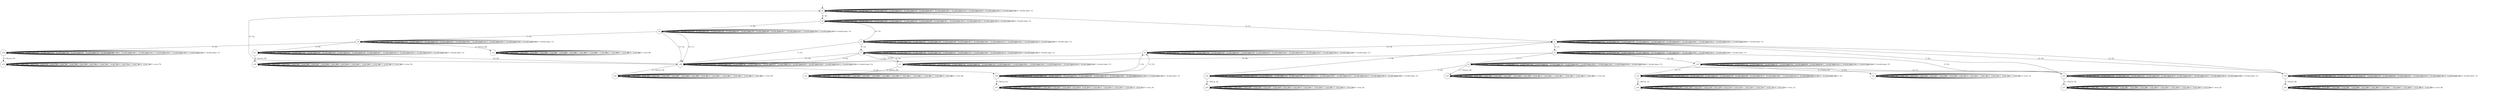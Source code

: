 digraph g {
__start0 [label="" shape="none"];

	s0 [shape="circle" label="s0"];
	s1 [shape="circle" label="s1"];
	s2 [shape="circle" label="s2"];
	s3 [shape="circle" label="s3"];
	s4 [shape="circle" label="s4"];
	s5 [shape="circle" label="s5"];
	s6 [shape="circle" label="s6"];
	s7 [shape="circle" label="s7"];
	s8 [shape="circle" label="s8"];
	s9 [shape="circle" label="s9"];
	s10 [shape="circle" label="s10"];
	s11 [shape="circle" label="s11"];
	s12 [shape="circle" label="s12"];
	s13 [shape="circle" label="s13"];
	s14 [shape="circle" label="s14"];
	s15 [shape="circle" label="s15"];
	s16 [shape="circle" label="s16"];
	s17 [shape="circle" label="s17"];
	s18 [shape="circle" label="s18"];
	s19 [shape="circle" label="s19"];
	s20 [shape="circle" label="s20"];
	s21 [shape="circle" label="s21"];
	s22 [shape="circle" label="s22"];
	s23 [shape="circle" label="s23"];
	s24 [shape="circle" label="s24"];
	s25 [shape="circle" label="s25"];
	s26 [shape="circle" label="s26"];
	s27 [shape="circle" label="s27"];
	s28 [shape="circle" label="s28"];
	s29 [shape="circle" label="s29"];
	s30 [shape="circle" label="s30"];
	s31 [shape="circle" label="s31"];
	s0 -> s0 [label="1 / Invalid input: 1;"];
	s0 -> s0 [label="2 / Invalid input: 2;"];
	s0 -> s0 [label="3 / Invalid input: 3;"];
	s0 -> s0 [label="4 / Invalid input: 4;"];
	s0 -> s0 [label="5 / Invalid input: 5;"];
	s0 -> s2 [label="6 / 20;"];
	s0 -> s0 [label="7 / Invalid input: 7;"];
	s0 -> s1 [label="8 / 17;"];
	s0 -> s0 [label="9 / Invalid input: 9;"];
	s0 -> s0 [label="10 / Invalid input: 10;"];
	s0 -> s0 [label="11 / Invalid input: 11;"];
	s0 -> s0 [label="12 / Invalid input: 12;"];
	s0 -> s0 [label="13 / Invalid input: 13;"];
	s0 -> s0 [label="14 / Invalid input: 14;"];
	s0 -> s0 [label="15 / Invalid input: 15;"];
	s1 -> s1 [label="1 / Invalid input: 1;"];
	s1 -> s1 [label="2 / Invalid input: 2;"];
	s1 -> s1 [label="3 / Invalid input: 3;"];
	s1 -> s1 [label="4 / Invalid input: 4;"];
	s1 -> s1 [label="5 / Invalid input: 5;"];
	s1 -> s1 [label="6 / Invalid input: 6;"];
	s1 -> s1 [label="7 / Invalid input: 7;"];
	s1 -> s1 [label="8 / Invalid input: 8;"];
	s1 -> s5 [label="9 / 23;"];
	s1 -> s1 [label="10 / Invalid input: 10;"];
	s1 -> s1 [label="11 / Invalid input: 11;"];
	s1 -> s1 [label="12 / Invalid input: 12;"];
	s1 -> s1 [label="13 / Invalid input: 13;"];
	s1 -> s4 [label="14 / 18;"];
	s1 -> s1 [label="15 / Invalid input: 15;"];
	s2 -> s2 [label="1 / Invalid input: 1;"];
	s2 -> s2 [label="2 / Invalid input: 2;"];
	s2 -> s2 [label="3 / Invalid input: 3;"];
	s2 -> s2 [label="4 / Invalid input: 4;"];
	s2 -> s6 [label="5 / 20;"];
	s2 -> s2 [label="6 / Invalid input: 6;"];
	s2 -> s2 [label="7 / Invalid input: 7;"];
	s2 -> s2 [label="8 / Invalid input: 8;"];
	s2 -> s2 [label="9 / Invalid input: 9;"];
	s2 -> s3 [label="10 / 19;"];
	s2 -> s2 [label="11 / Invalid input: 11;"];
	s2 -> s2 [label="12 / Invalid input: 12;"];
	s2 -> s2 [label="13 / Invalid input: 13;"];
	s2 -> s2 [label="14 / Invalid input: 14;"];
	s2 -> s2 [label="15 / Invalid input: 15;"];
	s3 -> s3 [label="1 / Invalid input: 1;"];
	s3 -> s28 [label="2 / 16;"];
	s3 -> s3 [label="3 / Invalid input: 3;"];
	s3 -> s3 [label="4 / Invalid input: 4;"];
	s3 -> s7 [label="5 / 23;"];
	s3 -> s3 [label="6 / Invalid input: 6;"];
	s3 -> s3 [label="7 / Invalid input: 7;"];
	s3 -> s3 [label="8 / Invalid input: 8;"];
	s3 -> s3 [label="9 / Invalid input: 9;"];
	s3 -> s3 [label="10 / Invalid input: 10;"];
	s3 -> s3 [label="11 / Invalid input: 11;"];
	s3 -> s3 [label="12 / Invalid input: 12;"];
	s3 -> s3 [label="13 / Invalid input: 13;"];
	s3 -> s3 [label="14 / Invalid input: 14;"];
	s3 -> s3 [label="15 / Invalid input: 15;"];
	s4 -> s4 [label="1 / Invalid input: 1;"];
	s4 -> s4 [label="2 / Invalid input: 2;"];
	s4 -> s4 [label="3 / Invalid input: 3;"];
	s4 -> s4 [label="4 / Invalid input: 4;"];
	s4 -> s4 [label="5 / Invalid input: 5;"];
	s4 -> s4 [label="6 / Invalid input: 6;"];
	s4 -> s4 [label="7 / Invalid input: 7;"];
	s4 -> s4 [label="8 / Invalid input: 8;"];
	s4 -> s28 [label="9 / 21;"];
	s4 -> s4 [label="10 / Invalid input: 10;"];
	s4 -> s4 [label="11 / Invalid input: 11;"];
	s4 -> s4 [label="12 / Invalid input: 12;"];
	s4 -> s4 [label="13 / Invalid input: 13;"];
	s4 -> s4 [label="14 / Invalid input: 14;"];
	s4 -> s4 [label="15 / Invalid input: 15;"];
	s5 -> s5 [label="1 / Invalid input: 1;"];
	s5 -> s5 [label="2 / Invalid input: 2;"];
	s5 -> s5 [label="3 / Invalid input: 3;"];
	s5 -> s5 [label="4 / Invalid input: 4;"];
	s5 -> s5 [label="5 / Invalid input: 5;"];
	s5 -> s5 [label="6 / Invalid input: 6;"];
	s5 -> s5 [label="7 / Invalid input: 7;"];
	s5 -> s5 [label="8 / Invalid input: 8;"];
	s5 -> s9 [label="9 / 17;"];
	s5 -> s5 [label="10 / Invalid input: 10;"];
	s5 -> s5 [label="11 / Invalid input: 11;"];
	s5 -> s5 [label="12 / Invalid input: 12;"];
	s5 -> s10 [label="13 / 18;"];
	s5 -> s28 [label="14 / 26;"];
	s5 -> s5 [label="15 / Invalid input: 15;"];
	s6 -> s6 [label="1 / Invalid input: 1;"];
	s6 -> s8 [label="2 / 22;"];
	s6 -> s6 [label="3 / Invalid input: 3;"];
	s6 -> s6 [label="4 / Invalid input: 4;"];
	s6 -> s6 [label="5 / Invalid input: 5;"];
	s6 -> s6 [label="6 / Invalid input: 6;"];
	s6 -> s6 [label="7 / Invalid input: 7;"];
	s6 -> s6 [label="8 / Invalid input: 8;"];
	s6 -> s6 [label="9 / Invalid input: 9;"];
	s6 -> s28 [label="10 / 17;"];
	s6 -> s6 [label="11 / Invalid input: 11;"];
	s6 -> s6 [label="12 / Invalid input: 12;"];
	s6 -> s6 [label="13 / Invalid input: 13;"];
	s6 -> s6 [label="14 / Invalid input: 14;"];
	s6 -> s28 [label="15 / 23;"];
	s7 -> s7 [label="1 / Invalid input: 1;"];
	s7 -> s7 [label="2 / Invalid input: 2;"];
	s7 -> s7 [label="3 / Invalid input: 3;"];
	s7 -> s7 [label="4 / Invalid input: 4;"];
	s7 -> s7 [label="5 / Invalid input: 5;"];
	s7 -> s7 [label="6 / Invalid input: 6;"];
	s7 -> s7 [label="7 / Invalid input: 7;"];
	s7 -> s11 [label="8 / 20;"];
	s7 -> s28 [label="9 / 22;"];
	s7 -> s7 [label="10 / Invalid input: 10;"];
	s7 -> s7 [label="11 / Invalid input: 11;"];
	s7 -> s7 [label="12 / Invalid input: 12;"];
	s7 -> s28 [label="13 / 24;"];
	s7 -> s7 [label="14 / Invalid input: 14;"];
	s7 -> s7 [label="15 / Invalid input: 15;"];
	s8 -> s8 [label="1 / Invalid input: 1;"];
	s8 -> s8 [label="2 / Invalid input: 2;"];
	s8 -> s8 [label="3 / Invalid input: 3;"];
	s8 -> s13 [label="4 / 16error_86;"];
	s8 -> s8 [label="5 / Invalid input: 5;"];
	s8 -> s18 [label="6 / 23;"];
	s8 -> s8 [label="7 / Invalid input: 7;"];
	s8 -> s8 [label="8 / Invalid input: 8;"];
	s8 -> s17 [label="9 / 25;"];
	s8 -> s8 [label="10 / Invalid input: 10;"];
	s8 -> s8 [label="11 / Invalid input: 11;"];
	s8 -> s8 [label="12 / Invalid input: 12;"];
	s8 -> s8 [label="13 / Invalid input: 13;"];
	s8 -> s8 [label="14 / Invalid input: 14;"];
	s8 -> s8 [label="15 / Invalid input: 15;"];
	s9 -> s9 [label="1 / Invalid input: 1;"];
	s9 -> s9 [label="2 / Invalid input: 2;"];
	s9 -> s9 [label="3 / Invalid input: 3;"];
	s9 -> s9 [label="4 / Invalid input: 4;"];
	s9 -> s16 [label="5 / 24;"];
	s9 -> s9 [label="6 / Invalid input: 6;"];
	s9 -> s9 [label="7 / Invalid input: 7;"];
	s9 -> s9 [label="8 / Invalid input: 8;"];
	s9 -> s20 [label="9 / 23;"];
	s9 -> s9 [label="10 / Invalid input: 10;"];
	s9 -> s19 [label="11 / 22error_28;"];
	s9 -> s9 [label="12 / Invalid input: 12;"];
	s9 -> s9 [label="13 / Invalid input: 13;"];
	s9 -> s9 [label="14 / Invalid input: 14;"];
	s9 -> s9 [label="15 / Invalid input: 15;"];
	s10 -> s10 [label="1 / Invalid input: 1;"];
	s10 -> s10 [label="2 / Invalid input: 2;"];
	s10 -> s10 [label="3 / Invalid input: 3;"];
	s10 -> s10 [label="4 / Invalid input: 4;"];
	s10 -> s10 [label="5 / Invalid input: 5;"];
	s10 -> s12 [label="6 / 17error_33;"];
	s10 -> s10 [label="7 / Invalid input: 7;"];
	s10 -> s10 [label="8 / Invalid input: 8;"];
	s10 -> s10 [label="9 / Invalid input: 9;"];
	s10 -> s14 [label="10 / 17;"];
	s10 -> s10 [label="11 / Invalid input: 11;"];
	s10 -> s10 [label="12 / Invalid input: 12;"];
	s10 -> s10 [label="13 / Invalid input: 13;"];
	s10 -> s15 [label="14 / 17;"];
	s10 -> s10 [label="15 / Invalid input: 15;"];
	s11 -> s7 [label="1 / 23;"];
	s11 -> s11 [label="2 / Invalid input: 2;"];
	s11 -> s11 [label="3 / Invalid input: 3;"];
	s11 -> s11 [label="4 / Invalid input: 4;"];
	s11 -> s11 [label="5 / Invalid input: 5;"];
	s11 -> s11 [label="6 / Invalid input: 6;"];
	s11 -> s11 [label="7 / Invalid input: 7;"];
	s11 -> s11 [label="8 / Invalid input: 8;"];
	s11 -> s21 [label="9 / 20error_89;"];
	s11 -> s11 [label="10 / Invalid input: 10;"];
	s11 -> s11 [label="11 / Invalid input: 11;"];
	s11 -> s11 [label="12 / Invalid input: 12;"];
	s11 -> s11 [label="13 / Invalid input: 13;"];
	s11 -> s11 [label="14 / Invalid input: 14;"];
	s11 -> s11 [label="15 / Invalid input: 15;"];
	s12 -> s12 [label="1 / error_33;"];
	s12 -> s12 [label="2 / error_33;"];
	s12 -> s12 [label="3 / error_33;"];
	s12 -> s12 [label="4 / error_33;"];
	s12 -> s12 [label="5 / error_33;"];
	s12 -> s12 [label="6 / error_33;"];
	s12 -> s12 [label="7 / error_33;"];
	s12 -> s12 [label="8 / error_33;"];
	s12 -> s12 [label="9 / error_33;"];
	s12 -> s12 [label="10 / error_33;"];
	s12 -> s12 [label="11 / error_33;"];
	s12 -> s12 [label="12 / error_33;"];
	s12 -> s12 [label="13 / error_33;"];
	s12 -> s12 [label="14 / error_33;"];
	s12 -> s12 [label="15 / error_33;"];
	s13 -> s13 [label="1 / error_86;"];
	s13 -> s13 [label="2 / error_86;"];
	s13 -> s13 [label="3 / error_86;"];
	s13 -> s13 [label="4 / error_86;"];
	s13 -> s13 [label="5 / error_86;"];
	s13 -> s13 [label="6 / error_86;"];
	s13 -> s13 [label="7 / error_86;"];
	s13 -> s13 [label="8 / error_86;"];
	s13 -> s13 [label="9 / error_86;"];
	s13 -> s13 [label="10 / error_86;"];
	s13 -> s13 [label="11 / error_86;"];
	s13 -> s13 [label="12 / error_86;"];
	s13 -> s13 [label="13 / error_86;"];
	s13 -> s13 [label="14 / error_86;"];
	s13 -> s13 [label="15 / error_86;"];
	s14 -> s14 [label="1 / Invalid input: 1;"];
	s14 -> s14 [label="2 / Invalid input: 2;"];
	s14 -> s14 [label="3 / Invalid input: 3;"];
	s14 -> s14 [label="4 / Invalid input: 4;"];
	s14 -> s14 [label="5 / Invalid input: 5;"];
	s14 -> s5 [label="6 / 22;"];
	s14 -> s1 [label="7 / 20;"];
	s14 -> s14 [label="8 / Invalid input: 8;"];
	s14 -> s14 [label="9 / Invalid input: 9;"];
	s14 -> s14 [label="10 / Invalid input: 10;"];
	s14 -> s27 [label="11 / 23error_54;"];
	s14 -> s14 [label="12 / Invalid input: 12;"];
	s14 -> s14 [label="13 / Invalid input: 13;"];
	s14 -> s14 [label="14 / Invalid input: 14;"];
	s14 -> s14 [label="15 / Invalid input: 15;"];
	s15 -> s15 [label="1 / Invalid input: 1;"];
	s15 -> s15 [label="2 / Invalid input: 2;"];
	s15 -> s15 [label="3 / Invalid input: 3;"];
	s15 -> s15 [label="4 / Invalid input: 4;"];
	s15 -> s26 [label="5 / 26error_12;"];
	s15 -> s15 [label="6 / Invalid input: 6;"];
	s15 -> s15 [label="7 / Invalid input: 7;"];
	s15 -> s15 [label="8 / Invalid input: 8;"];
	s15 -> s15 [label="9 / Invalid input: 9;"];
	s15 -> s15 [label="10 / Invalid input: 10;"];
	s15 -> s15 [label="11 / Invalid input: 11;"];
	s15 -> s15 [label="12 / Invalid input: 12;"];
	s15 -> s15 [label="13 / 25;"];
	s15 -> s15 [label="14 / Invalid input: 14;"];
	s15 -> s15 [label="15 / 25;"];
	s16 -> s16 [label="1 / Invalid input: 1;"];
	s16 -> s16 [label="2 / Invalid input: 2;"];
	s16 -> s16 [label="3 / Invalid input: 3;"];
	s16 -> s16 [label="4 / Invalid input: 4;"];
	s16 -> s16 [label="5 / Invalid input: 5;"];
	s16 -> s16 [label="6 / Invalid input: 6;"];
	s16 -> s1 [label="7 / 18;"];
	s16 -> s16 [label="8 / Invalid input: 8;"];
	s16 -> s25 [label="9 / 16error_42;"];
	s16 -> s16 [label="10 / Invalid input: 10;"];
	s16 -> s16 [label="11 / Invalid input: 11;"];
	s16 -> s16 [label="12 / Invalid input: 12;"];
	s16 -> s16 [label="13 / Invalid input: 13;"];
	s16 -> s16 [label="14 / Invalid input: 14;"];
	s16 -> s16 [label="15 / Invalid input: 15;"];
	s17 -> s17 [label="1 / Invalid input: 1;"];
	s17 -> s17 [label="2 / Invalid input: 2;"];
	s17 -> s17 [label="3 / Invalid input: 3;"];
	s17 -> s17 [label="4 / Invalid input: 4;"];
	s17 -> s17 [label="5 / Invalid input: 5;"];
	s17 -> s17 [label="6 / Invalid input: 6;"];
	s17 -> s17 [label="7 / Invalid input: 7;"];
	s17 -> s17 [label="8 / Invalid input: 8;"];
	s17 -> s24 [label="9 / 22error_30;"];
	s17 -> s28 [label="10 / 20;"];
	s17 -> s17 [label="11 / Invalid input: 11;"];
	s17 -> s17 [label="12 / Invalid input: 12;"];
	s17 -> s17 [label="13 / Invalid input: 13;"];
	s17 -> s17 [label="14 / Invalid input: 14;"];
	s17 -> s17 [label="15 / Invalid input: 15;"];
	s18 -> s18 [label="1 / Invalid input: 1;"];
	s18 -> s18 [label="2 / Invalid input: 2;"];
	s18 -> s18 [label="3 / Invalid input: 3;"];
	s18 -> s18 [label="4 / Invalid input: 4;"];
	s18 -> s23 [label="5 / 20error_78;"];
	s18 -> s18 [label="6 / Invalid input: 6;"];
	s18 -> s18 [label="7 / Invalid input: 7;"];
	s18 -> s18 [label="8 / Invalid input: 8;"];
	s18 -> s18 [label="9 / 18;"];
	s18 -> s18 [label="10 / Invalid input: 10;"];
	s18 -> s18 [label="11 / Invalid input: 11;"];
	s18 -> s18 [label="12 / Invalid input: 12;"];
	s18 -> s18 [label="13 / Invalid input: 13;"];
	s18 -> s18 [label="14 / Invalid input: 14;"];
	s18 -> s18 [label="15 / Invalid input: 15;"];
	s19 -> s19 [label="1 / error_28;"];
	s19 -> s19 [label="2 / error_28;"];
	s19 -> s19 [label="3 / error_28;"];
	s19 -> s19 [label="4 / error_28;"];
	s19 -> s19 [label="5 / error_28;"];
	s19 -> s19 [label="6 / error_28;"];
	s19 -> s19 [label="7 / error_28;"];
	s19 -> s19 [label="8 / error_28;"];
	s19 -> s19 [label="9 / error_28;"];
	s19 -> s19 [label="10 / error_28;"];
	s19 -> s19 [label="11 / error_28;"];
	s19 -> s19 [label="12 / error_28;"];
	s19 -> s19 [label="13 / error_28;"];
	s19 -> s19 [label="14 / error_28;"];
	s19 -> s19 [label="15 / error_28;"];
	s20 -> s20 [label="1 / Invalid input: 1;"];
	s20 -> s20 [label="2 / Invalid input: 2;"];
	s20 -> s20 [label="3 / Invalid input: 3;"];
	s20 -> s20 [label="4 / Invalid input: 4;"];
	s20 -> s22 [label="5 / 22error_80;"];
	s20 -> s20 [label="6 / Invalid input: 6;"];
	s20 -> s20 [label="7 / Invalid input: 7;"];
	s20 -> s20 [label="8 / Invalid input: 8;"];
	s20 -> s20 [label="9 / Invalid input: 9;"];
	s20 -> s1 [label="10 / 19;"];
	s20 -> s20 [label="11 / Invalid input: 11;"];
	s20 -> s1 [label="12 / 22;"];
	s20 -> s20 [label="13 / Invalid input: 13;"];
	s20 -> s20 [label="14 / Invalid input: 14;"];
	s20 -> s20 [label="15 / Invalid input: 15;"];
	s21 -> s21 [label="1 / error_89;"];
	s21 -> s21 [label="2 / error_89;"];
	s21 -> s21 [label="3 / error_89;"];
	s21 -> s21 [label="4 / error_89;"];
	s21 -> s21 [label="5 / error_89;"];
	s21 -> s21 [label="6 / error_89;"];
	s21 -> s21 [label="7 / error_89;"];
	s21 -> s21 [label="8 / error_89;"];
	s21 -> s21 [label="9 / error_89;"];
	s21 -> s21 [label="10 / error_89;"];
	s21 -> s21 [label="11 / error_89;"];
	s21 -> s21 [label="12 / error_89;"];
	s21 -> s21 [label="13 / error_89;"];
	s21 -> s21 [label="14 / error_89;"];
	s21 -> s21 [label="15 / error_89;"];
	s22 -> s22 [label="1 / error_80;"];
	s22 -> s22 [label="2 / error_80;"];
	s22 -> s22 [label="3 / error_80;"];
	s22 -> s22 [label="4 / error_80;"];
	s22 -> s22 [label="5 / error_80;"];
	s22 -> s22 [label="6 / error_80;"];
	s22 -> s22 [label="7 / error_80;"];
	s22 -> s22 [label="8 / error_80;"];
	s22 -> s22 [label="9 / error_80;"];
	s22 -> s22 [label="10 / error_80;"];
	s22 -> s22 [label="11 / error_80;"];
	s22 -> s22 [label="12 / error_80;"];
	s22 -> s22 [label="13 / error_80;"];
	s22 -> s22 [label="14 / error_80;"];
	s22 -> s22 [label="15 / error_80;"];
	s23 -> s23 [label="1 / error_78;"];
	s23 -> s23 [label="2 / error_78;"];
	s23 -> s23 [label="3 / error_78;"];
	s23 -> s23 [label="4 / error_78;"];
	s23 -> s23 [label="5 / error_78;"];
	s23 -> s23 [label="6 / error_78;"];
	s23 -> s23 [label="7 / error_78;"];
	s23 -> s23 [label="8 / error_78;"];
	s23 -> s23 [label="9 / error_78;"];
	s23 -> s23 [label="10 / error_78;"];
	s23 -> s23 [label="11 / error_78;"];
	s23 -> s23 [label="12 / error_78;"];
	s23 -> s23 [label="13 / error_78;"];
	s23 -> s23 [label="14 / error_78;"];
	s23 -> s23 [label="15 / error_78;"];
	s24 -> s24 [label="1 / error_30;"];
	s24 -> s24 [label="2 / error_30;"];
	s24 -> s24 [label="3 / error_30;"];
	s24 -> s24 [label="4 / error_30;"];
	s24 -> s24 [label="5 / error_30;"];
	s24 -> s24 [label="6 / error_30;"];
	s24 -> s24 [label="7 / error_30;"];
	s24 -> s24 [label="8 / error_30;"];
	s24 -> s24 [label="9 / error_30;"];
	s24 -> s24 [label="10 / error_30;"];
	s24 -> s24 [label="11 / error_30;"];
	s24 -> s24 [label="12 / error_30;"];
	s24 -> s24 [label="13 / error_30;"];
	s24 -> s24 [label="14 / error_30;"];
	s24 -> s24 [label="15 / error_30;"];
	s25 -> s25 [label="1 / error_42;"];
	s25 -> s25 [label="2 / error_42;"];
	s25 -> s25 [label="3 / error_42;"];
	s25 -> s25 [label="4 / error_42;"];
	s25 -> s25 [label="5 / error_42;"];
	s25 -> s25 [label="6 / error_42;"];
	s25 -> s25 [label="7 / error_42;"];
	s25 -> s25 [label="8 / error_42;"];
	s25 -> s25 [label="9 / error_42;"];
	s25 -> s25 [label="10 / error_42;"];
	s25 -> s25 [label="11 / error_42;"];
	s25 -> s25 [label="12 / error_42;"];
	s25 -> s25 [label="13 / error_42;"];
	s25 -> s25 [label="14 / error_42;"];
	s25 -> s25 [label="15 / error_42;"];
	s26 -> s26 [label="1 / error_12;"];
	s26 -> s26 [label="2 / error_12;"];
	s26 -> s26 [label="3 / error_12;"];
	s26 -> s26 [label="4 / error_12;"];
	s26 -> s26 [label="5 / error_12;"];
	s26 -> s26 [label="6 / error_12;"];
	s26 -> s26 [label="7 / error_12;"];
	s26 -> s26 [label="8 / error_12;"];
	s26 -> s26 [label="9 / error_12;"];
	s26 -> s26 [label="10 / error_12;"];
	s26 -> s26 [label="11 / error_12;"];
	s26 -> s26 [label="12 / error_12;"];
	s26 -> s26 [label="13 / error_12;"];
	s26 -> s26 [label="14 / error_12;"];
	s26 -> s26 [label="15 / error_12;"];
	s27 -> s27 [label="1 / error_54;"];
	s27 -> s27 [label="2 / error_54;"];
	s27 -> s27 [label="3 / error_54;"];
	s27 -> s27 [label="4 / error_54;"];
	s27 -> s27 [label="5 / error_54;"];
	s27 -> s27 [label="6 / error_54;"];
	s27 -> s27 [label="7 / error_54;"];
	s27 -> s27 [label="8 / error_54;"];
	s27 -> s27 [label="9 / error_54;"];
	s27 -> s27 [label="10 / error_54;"];
	s27 -> s27 [label="11 / error_54;"];
	s27 -> s27 [label="12 / error_54;"];
	s27 -> s27 [label="13 / error_54;"];
	s27 -> s27 [label="14 / error_54;"];
	s27 -> s27 [label="15 / error_54;"];
	s28 -> s28 [label="1 / Invalid input: 1;"];
	s28 -> s28 [label="2 / Invalid input: 2;"];
	s28 -> s28 [label="3 / Invalid input: 3;"];
	s28 -> s28 [label="4 / Invalid input: 4;"];
	s28 -> s28 [label="5 / Invalid input: 5;"];
	s28 -> s28 [label="6 / Invalid input: 6;"];
	s28 -> s28 [label="7 / Invalid input: 7;"];
	s28 -> s30 [label="8 / 24;"];
	s28 -> s28 [label="9 / Invalid input: 9;"];
	s28 -> s28 [label="10 / Invalid input: 10;"];
	s28 -> s28 [label="11 / Invalid input: 11;"];
	s28 -> s28 [label="12 / Invalid input: 12;"];
	s28 -> s29 [label="13 / 24error_49;"];
	s28 -> s28 [label="14 / Invalid input: 14;"];
	s28 -> s0 [label="15 / 22;"];
	s29 -> s29 [label="1 / error_49;"];
	s29 -> s29 [label="2 / error_49;"];
	s29 -> s29 [label="3 / error_49;"];
	s29 -> s29 [label="4 / error_49;"];
	s29 -> s29 [label="5 / error_49;"];
	s29 -> s29 [label="6 / error_49;"];
	s29 -> s29 [label="7 / error_49;"];
	s29 -> s29 [label="8 / error_49;"];
	s29 -> s29 [label="9 / error_49;"];
	s29 -> s29 [label="10 / error_49;"];
	s29 -> s29 [label="11 / error_49;"];
	s29 -> s29 [label="12 / error_49;"];
	s29 -> s29 [label="13 / error_49;"];
	s29 -> s29 [label="14 / error_49;"];
	s29 -> s29 [label="15 / error_49;"];
	s30 -> s4 [label="1 / 22;"];
	s30 -> s30 [label="2 / Invalid input: 2;"];
	s30 -> s30 [label="3 / Invalid input: 3;"];
	s30 -> s30 [label="4 / Invalid input: 4;"];
	s30 -> s30 [label="5 / Invalid input: 5;"];
	s30 -> s31 [label="6 / 24error_91;"];
	s30 -> s30 [label="7 / Invalid input: 7;"];
	s30 -> s30 [label="8 / Invalid input: 8;"];
	s30 -> s30 [label="9 / Invalid input: 9;"];
	s30 -> s30 [label="10 / Invalid input: 10;"];
	s30 -> s30 [label="11 / Invalid input: 11;"];
	s30 -> s30 [label="12 / 19;"];
	s30 -> s4 [label="13 / 25;"];
	s30 -> s30 [label="14 / Invalid input: 14;"];
	s30 -> s30 [label="15 / Invalid input: 15;"];
	s31 -> s31 [label="1 / error_91;"];
	s31 -> s31 [label="2 / error_91;"];
	s31 -> s31 [label="3 / error_91;"];
	s31 -> s31 [label="4 / error_91;"];
	s31 -> s31 [label="5 / error_91;"];
	s31 -> s31 [label="6 / error_91;"];
	s31 -> s31 [label="7 / error_91;"];
	s31 -> s31 [label="8 / error_91;"];
	s31 -> s31 [label="9 / error_91;"];
	s31 -> s31 [label="10 / error_91;"];
	s31 -> s31 [label="11 / error_91;"];
	s31 -> s31 [label="12 / error_91;"];
	s31 -> s31 [label="13 / error_91;"];
	s31 -> s31 [label="14 / error_91;"];
	s31 -> s31 [label="15 / error_91;"];

__start0 -> s0;
}
